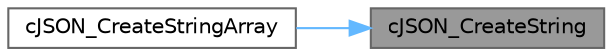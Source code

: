 digraph "cJSON_CreateString"
{
 // LATEX_PDF_SIZE
  bgcolor="transparent";
  edge [fontname=Helvetica,fontsize=10,labelfontname=Helvetica,labelfontsize=10];
  node [fontname=Helvetica,fontsize=10,shape=box,height=0.2,width=0.4];
  rankdir="RL";
  Node1 [label="cJSON_CreateString",height=0.2,width=0.4,color="gray40", fillcolor="grey60", style="filled", fontcolor="black",tooltip=" "];
  Node1 -> Node2 [dir="back",color="steelblue1",style="solid"];
  Node2 [label="cJSON_CreateStringArray",height=0.2,width=0.4,color="grey40", fillcolor="white", style="filled",URL="$c_j_s_o_n_8c.html#a5985d848191d3b27193b8dd5f715c8ad",tooltip=" "];
}
